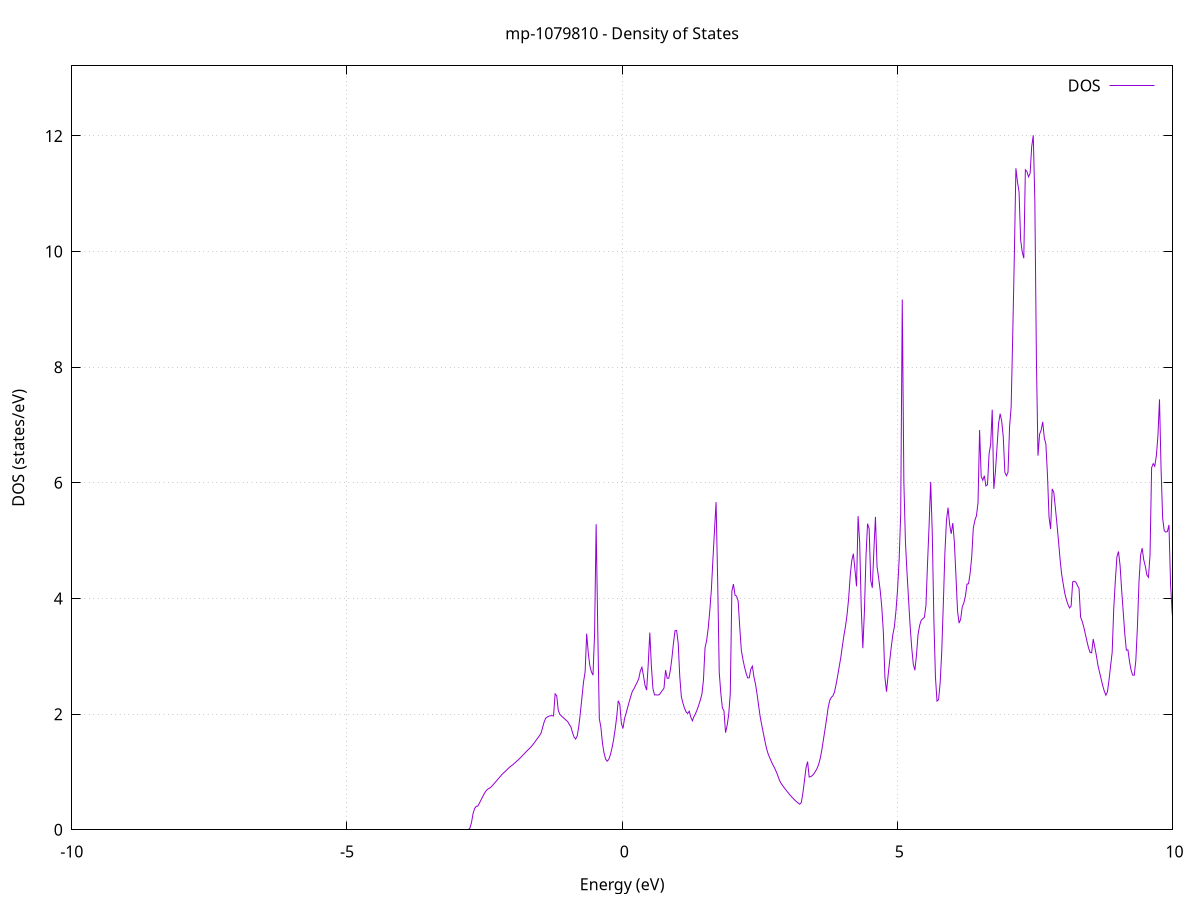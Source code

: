 set title 'mp-1079810 - Density of States'
set xlabel 'Energy (eV)'
set ylabel 'DOS (states/eV)'
set grid
set xrange [-10:10]
set yrange [0:13.212]
set xzeroaxis lt -1
set terminal png size 800,600
set output 'mp-1079810_dos_gnuplot.png'
plot '-' using 1:2 with lines title 'DOS'
-25.217300 0.000000
-25.188600 0.000000
-25.159900 0.000000
-25.131200 0.000000
-25.102600 0.000000
-25.073900 0.000000
-25.045200 0.000000
-25.016500 0.000000
-24.987900 0.000000
-24.959200 0.000000
-24.930500 0.000000
-24.901900 0.000000
-24.873200 0.000000
-24.844500 0.000000
-24.815800 0.000000
-24.787200 0.000000
-24.758500 0.000000
-24.729800 0.000000
-24.701100 0.000000
-24.672500 0.000000
-24.643800 0.000000
-24.615100 0.000000
-24.586400 0.000000
-24.557800 0.000000
-24.529100 0.000000
-24.500400 0.000000
-24.471800 0.000000
-24.443100 0.000000
-24.414400 0.000000
-24.385700 0.000000
-24.357100 0.000000
-24.328400 0.000000
-24.299700 0.000000
-24.271000 0.000000
-24.242400 0.000000
-24.213700 0.000000
-24.185000 0.000000
-24.156400 0.000000
-24.127700 0.000000
-24.099000 0.000000
-24.070300 0.000000
-24.041700 0.000000
-24.013000 0.000000
-23.984300 0.000000
-23.955600 0.000000
-23.927000 0.000000
-23.898300 0.000000
-23.869600 0.000000
-23.840900 0.000000
-23.812300 0.000000
-23.783600 0.000000
-23.754900 0.000000
-23.726300 0.000000
-23.697600 0.000000
-23.668900 0.000000
-23.640200 0.000000
-23.611600 0.000000
-23.582900 0.000000
-23.554200 0.000000
-23.525500 0.000000
-23.496900 0.000000
-23.468200 0.000000
-23.439500 0.000000
-23.410900 0.000000
-23.382200 0.000000
-23.353500 0.000000
-23.324800 0.000000
-23.296200 0.000000
-23.267500 0.000000
-23.238800 0.000000
-23.210100 0.000000
-23.181500 0.000000
-23.152800 0.000000
-23.124100 0.000000
-23.095400 0.000000
-23.066800 0.000000
-23.038100 0.000000
-23.009400 0.000000
-22.980800 0.000000
-22.952100 0.000000
-22.923400 0.000000
-22.894700 0.000000
-22.866100 0.000000
-22.837400 0.000000
-22.808700 0.000000
-22.780000 0.000000
-22.751400 0.000000
-22.722700 0.000000
-22.694000 0.000000
-22.665400 0.000000
-22.636700 0.000000
-22.608000 1003.639800
-22.579300 128.142500
-22.550700 96.345700
-22.522000 0.000000
-22.493300 0.000000
-22.464600 0.000000
-22.436000 0.000000
-22.407300 0.000000
-22.378600 0.000000
-22.350000 0.000000
-22.321300 0.000000
-22.292600 0.000000
-22.263900 0.000000
-22.235300 0.000000
-22.206600 0.000000
-22.177900 0.000000
-22.149200 0.000000
-22.120600 0.000000
-22.091900 0.000000
-22.063200 0.000000
-22.034500 0.000000
-22.005900 0.000000
-21.977200 0.000000
-21.948500 0.000000
-21.919900 0.000000
-21.891200 0.000000
-21.862500 0.000000
-21.833800 0.000000
-21.805200 0.000000
-21.776500 0.000000
-21.747800 0.000000
-21.719100 0.000000
-21.690500 0.000000
-21.661800 0.000000
-21.633100 0.000000
-21.604500 0.000000
-21.575800 0.000000
-21.547100 0.000000
-21.518400 0.000000
-21.489800 0.000000
-21.461100 0.000000
-21.432400 0.000000
-21.403700 0.000000
-21.375100 0.000000
-21.346400 0.000000
-21.317700 0.000000
-21.289000 0.000000
-21.260400 0.000000
-21.231700 0.000000
-21.203000 0.000000
-21.174400 0.000000
-21.145700 0.000000
-21.117000 0.000000
-21.088300 0.000000
-21.059700 0.000000
-21.031000 0.000000
-21.002300 0.000000
-20.973600 0.000000
-20.945000 0.000000
-20.916300 0.000000
-20.887600 0.000000
-20.859000 0.000000
-20.830300 0.000000
-20.801600 0.000000
-20.772900 0.000000
-20.744300 0.000000
-20.715600 0.000000
-20.686900 0.000000
-20.658200 0.000000
-20.629600 0.000000
-20.600900 0.000000
-20.572200 0.000000
-20.543600 0.000000
-20.514900 0.000000
-20.486200 0.000000
-20.457500 0.000000
-20.428900 0.000000
-20.400200 0.000000
-20.371500 0.000000
-20.342800 0.000000
-20.314200 0.000000
-20.285500 0.000000
-20.256800 0.000000
-20.228100 0.000000
-20.199500 0.000000
-20.170800 0.000000
-20.142100 0.000000
-20.113500 0.000000
-20.084800 0.000000
-20.056100 0.000000
-20.027400 0.000000
-19.998800 0.000000
-19.970100 0.000000
-19.941400 0.000000
-19.912700 0.000000
-19.884100 0.000000
-19.855400 0.000000
-19.826700 0.000000
-19.798100 0.000000
-19.769400 0.000000
-19.740700 0.000000
-19.712000 0.000000
-19.683400 0.000000
-19.654700 0.000000
-19.626000 0.000000
-19.597300 0.000000
-19.568700 0.000000
-19.540000 0.000000
-19.511300 0.000000
-19.482600 0.000000
-19.454000 0.000000
-19.425300 0.000000
-19.396600 0.000000
-19.368000 0.000000
-19.339300 0.000000
-19.310600 0.000000
-19.281900 0.000000
-19.253300 0.000000
-19.224600 0.000000
-19.195900 0.000000
-19.167200 0.000000
-19.138600 0.000000
-19.109900 0.000000
-19.081200 0.000000
-19.052600 0.000000
-19.023900 0.000000
-18.995200 0.000000
-18.966500 0.000000
-18.937900 0.000000
-18.909200 0.000000
-18.880500 0.000000
-18.851800 0.000000
-18.823200 0.000000
-18.794500 0.000000
-18.765800 0.000000
-18.737100 0.000000
-18.708500 0.000000
-18.679800 0.000000
-18.651100 0.000000
-18.622500 0.000000
-18.593800 0.000000
-18.565100 0.000000
-18.536400 0.000000
-18.507800 0.000000
-18.479100 0.000000
-18.450400 0.000000
-18.421700 0.000000
-18.393100 0.000000
-18.364400 0.000000
-18.335700 0.000000
-18.307100 0.000000
-18.278400 0.000000
-18.249700 0.000000
-18.221000 0.000000
-18.192400 0.000000
-18.163700 0.000000
-18.135000 0.000000
-18.106300 0.000000
-18.077700 0.000000
-18.049000 0.000000
-18.020300 0.000000
-17.991700 0.000000
-17.963000 0.000000
-17.934300 0.000000
-17.905600 0.000000
-17.877000 0.000000
-17.848300 0.000000
-17.819600 0.000000
-17.790900 0.000000
-17.762300 0.000000
-17.733600 0.000000
-17.704900 0.000000
-17.676200 0.000000
-17.647600 0.000000
-17.618900 0.000000
-17.590200 0.000000
-17.561600 0.000000
-17.532900 0.000000
-17.504200 0.000000
-17.475500 0.000000
-17.446900 0.000000
-17.418200 0.000000
-17.389500 0.000000
-17.360800 0.000000
-17.332200 0.000000
-17.303500 0.000000
-17.274800 0.000000
-17.246200 0.000000
-17.217500 0.000000
-17.188800 0.000000
-17.160100 0.000000
-17.131500 0.000000
-17.102800 0.000000
-17.074100 0.000000
-17.045400 0.000000
-17.016800 0.000000
-16.988100 0.000000
-16.959400 0.000000
-16.930700 0.000000
-16.902100 0.000000
-16.873400 0.000000
-16.844700 0.000000
-16.816100 0.000000
-16.787400 0.000000
-16.758700 0.000000
-16.730000 0.000000
-16.701400 0.000000
-16.672700 0.000000
-16.644000 0.000000
-16.615300 0.000000
-16.586700 0.000000
-16.558000 0.000000
-16.529300 0.000000
-16.500700 0.000000
-16.472000 0.000000
-16.443300 0.000000
-16.414600 0.000000
-16.386000 0.000000
-16.357300 0.000000
-16.328600 0.000000
-16.299900 0.000000
-16.271300 0.000000
-16.242600 0.000000
-16.213900 0.000000
-16.185200 0.000000
-16.156600 0.000000
-16.127900 0.000000
-16.099200 0.000000
-16.070600 0.000000
-16.041900 0.000000
-16.013200 0.000000
-15.984500 0.000000
-15.955900 0.000000
-15.927200 0.000000
-15.898500 0.000000
-15.869800 0.000000
-15.841200 0.000000
-15.812500 0.000000
-15.783800 0.000000
-15.755200 0.000000
-15.726500 0.000000
-15.697800 0.000000
-15.669100 0.000000
-15.640500 0.000000
-15.611800 0.000000
-15.583100 0.000000
-15.554400 0.000000
-15.525800 0.000000
-15.497100 0.000000
-15.468400 0.000000
-15.439800 0.000000
-15.411100 0.000000
-15.382400 0.000000
-15.353700 0.000000
-15.325100 0.000000
-15.296400 0.000000
-15.267700 0.000000
-15.239000 0.000000
-15.210400 0.000000
-15.181700 0.000000
-15.153000 0.000000
-15.124300 0.000000
-15.095700 0.000000
-15.067000 0.000000
-15.038300 0.000000
-15.009700 0.000000
-14.981000 0.000000
-14.952300 0.000000
-14.923600 0.000000
-14.895000 0.000000
-14.866300 0.000000
-14.837600 0.000000
-14.808900 0.000000
-14.780300 0.000000
-14.751600 0.000000
-14.722900 0.000000
-14.694300 0.000000
-14.665600 0.000000
-14.636900 0.000000
-14.608200 0.000000
-14.579600 0.000000
-14.550900 0.000000
-14.522200 0.000000
-14.493500 0.000000
-14.464900 0.000000
-14.436200 0.000000
-14.407500 0.000000
-14.378800 0.000000
-14.350200 0.000000
-14.321500 0.000000
-14.292800 0.000000
-14.264200 0.000000
-14.235500 0.000000
-14.206800 0.000000
-14.178100 0.000000
-14.149500 0.000000
-14.120800 0.000000
-14.092100 0.000000
-14.063400 0.000000
-14.034800 0.000000
-14.006100 0.000000
-13.977400 0.000000
-13.948800 0.000000
-13.920100 0.000000
-13.891400 0.000000
-13.862700 0.000000
-13.834100 0.000000
-13.805400 0.000000
-13.776700 0.000000
-13.748000 0.000000
-13.719400 0.000000
-13.690700 0.000000
-13.662000 0.000000
-13.633300 0.000000
-13.604700 0.000000
-13.576000 0.000000
-13.547300 0.000000
-13.518700 0.000000
-13.490000 0.000000
-13.461300 0.000000
-13.432600 0.000000
-13.404000 0.000000
-13.375300 0.000000
-13.346600 0.000000
-13.317900 0.000000
-13.289300 0.000000
-13.260600 0.000000
-13.231900 0.000000
-13.203300 0.000000
-13.174600 0.000000
-13.145900 0.000000
-13.117200 4.585800
-13.088600 45.864100
-13.059900 51.561600
-13.031200 159.942700
-13.002500 103.561300
-12.973900 124.915800
-12.945200 208.614500
-12.916500 126.597400
-12.887900 55.341200
-12.859200 198.409100
-12.830500 71.406600
-12.801800 412.986800
-12.773200 118.673300
-12.744500 86.997400
-12.715800 0.000000
-12.687100 0.000000
-12.658500 0.000000
-12.629800 0.000000
-12.601100 0.000000
-12.572400 0.000000
-12.543800 0.000000
-12.515100 0.000000
-12.486400 0.000000
-12.457800 0.000000
-12.429100 0.000000
-12.400400 0.000000
-12.371700 0.000000
-12.343100 0.000000
-12.314400 0.000000
-12.285700 0.000000
-12.257000 0.000000
-12.228400 0.000000
-12.199700 0.000000
-12.171000 0.000000
-12.142400 0.000000
-12.113700 0.000000
-12.085000 0.000000
-12.056300 0.000000
-12.027700 0.000000
-11.999000 0.000000
-11.970300 0.000000
-11.941600 0.000000
-11.913000 0.000000
-11.884300 0.000000
-11.855600 0.000000
-11.826900 0.000000
-11.798300 0.000000
-11.769600 0.000000
-11.740900 0.000000
-11.712300 0.000000
-11.683600 0.000000
-11.654900 0.000000
-11.626200 0.000000
-11.597600 0.000000
-11.568900 0.000000
-11.540200 0.000000
-11.511500 0.000000
-11.482900 0.000000
-11.454200 0.000000
-11.425500 0.000000
-11.396900 0.000000
-11.368200 0.000000
-11.339500 0.000000
-11.310800 0.000000
-11.282200 0.000000
-11.253500 0.000000
-11.224800 0.000000
-11.196100 0.000000
-11.167500 0.000000
-11.138800 0.000000
-11.110100 0.000000
-11.081400 0.000000
-11.052800 0.000000
-11.024100 0.000000
-10.995400 0.000000
-10.966800 0.000000
-10.938100 0.000000
-10.909400 0.000000
-10.880700 0.000000
-10.852100 0.000000
-10.823400 0.000000
-10.794700 0.000000
-10.766000 0.000000
-10.737400 0.000000
-10.708700 0.000000
-10.680000 0.000000
-10.651400 0.000000
-10.622700 0.000000
-10.594000 0.000000
-10.565300 0.000000
-10.536700 0.000000
-10.508000 0.000000
-10.479300 0.000000
-10.450600 0.000000
-10.422000 0.000000
-10.393300 0.000000
-10.364600 0.000000
-10.336000 0.000000
-10.307300 0.000000
-10.278600 0.000000
-10.249900 0.000000
-10.221300 0.000000
-10.192600 0.000000
-10.163900 0.000000
-10.135200 0.000000
-10.106600 0.000000
-10.077900 0.000000
-10.049200 0.000000
-10.020500 0.000000
-9.991900 0.000000
-9.963200 0.000000
-9.934500 0.000000
-9.905900 0.000000
-9.877200 0.000000
-9.848500 0.000000
-9.819800 0.000000
-9.791200 0.000000
-9.762500 0.000000
-9.733800 0.000000
-9.705100 0.000000
-9.676500 0.000000
-9.647800 0.000000
-9.619100 0.000000
-9.590500 0.000000
-9.561800 0.000000
-9.533100 0.000000
-9.504400 0.000000
-9.475800 0.000000
-9.447100 0.000000
-9.418400 0.000000
-9.389700 0.000000
-9.361100 0.000000
-9.332400 0.000000
-9.303700 0.000000
-9.275000 0.000000
-9.246400 0.000000
-9.217700 0.000000
-9.189000 0.000000
-9.160400 0.000000
-9.131700 0.000000
-9.103000 0.000000
-9.074300 0.000000
-9.045700 0.000000
-9.017000 0.000000
-8.988300 0.000000
-8.959600 0.000000
-8.931000 0.000000
-8.902300 0.000000
-8.873600 0.000000
-8.845000 0.000000
-8.816300 0.000000
-8.787600 0.000000
-8.758900 0.000000
-8.730300 0.000000
-8.701600 0.000000
-8.672900 0.000000
-8.644200 0.000000
-8.615600 0.000000
-8.586900 0.000000
-8.558200 0.000000
-8.529500 0.000000
-8.500900 0.000000
-8.472200 0.000000
-8.443500 0.000000
-8.414900 0.000000
-8.386200 0.000000
-8.357500 0.000000
-8.328800 0.000000
-8.300200 0.000000
-8.271500 0.000000
-8.242800 0.000000
-8.214100 0.000000
-8.185500 0.000000
-8.156800 0.000000
-8.128100 0.000000
-8.099500 0.000000
-8.070800 0.000000
-8.042100 0.000000
-8.013400 0.000000
-7.984800 0.000000
-7.956100 0.000000
-7.927400 0.000000
-7.898700 0.000000
-7.870100 0.000000
-7.841400 0.000000
-7.812700 0.000000
-7.784100 0.000000
-7.755400 0.000000
-7.726700 0.000000
-7.698000 0.000000
-7.669400 0.000000
-7.640700 0.000000
-7.612000 0.000000
-7.583300 0.000000
-7.554700 0.000000
-7.526000 0.000000
-7.497300 0.000000
-7.468600 0.000000
-7.440000 0.000000
-7.411300 0.000000
-7.382600 0.000000
-7.354000 0.000000
-7.325300 0.000000
-7.296600 0.000000
-7.267900 0.000000
-7.239300 0.000000
-7.210600 0.000000
-7.181900 0.000000
-7.153200 0.000000
-7.124600 0.000000
-7.095900 0.000000
-7.067200 0.000000
-7.038600 0.000000
-7.009900 0.000000
-6.981200 0.000000
-6.952500 0.000000
-6.923900 0.000000
-6.895200 0.000000
-6.866500 0.000000
-6.837800 0.000000
-6.809200 0.000000
-6.780500 0.000000
-6.751800 0.000000
-6.723100 0.000000
-6.694500 0.000000
-6.665800 0.000000
-6.637100 0.000000
-6.608500 0.000000
-6.579800 0.000000
-6.551100 0.000000
-6.522400 0.000000
-6.493800 0.000000
-6.465100 0.000000
-6.436400 0.000000
-6.407700 0.000000
-6.379100 0.000000
-6.350400 0.000000
-6.321700 0.000000
-6.293100 0.000000
-6.264400 0.000000
-6.235700 0.000000
-6.207000 0.000000
-6.178400 0.000000
-6.149700 0.000000
-6.121000 0.000000
-6.092300 0.000000
-6.063700 0.000000
-6.035000 0.000000
-6.006300 0.000000
-5.977700 0.000000
-5.949000 0.000000
-5.920300 0.000000
-5.891600 0.000000
-5.863000 0.000000
-5.834300 0.000000
-5.805600 0.000000
-5.776900 0.000000
-5.748300 0.000000
-5.719600 0.000000
-5.690900 0.000000
-5.662200 0.000000
-5.633600 0.000000
-5.604900 0.000000
-5.576200 0.000000
-5.547600 0.000000
-5.518900 0.000000
-5.490200 0.000000
-5.461500 0.000000
-5.432900 0.000000
-5.404200 0.000000
-5.375500 0.000000
-5.346800 0.000000
-5.318200 0.000000
-5.289500 0.000000
-5.260800 0.000000
-5.232200 0.000000
-5.203500 0.000000
-5.174800 0.000000
-5.146100 0.000000
-5.117500 0.000000
-5.088800 0.000000
-5.060100 0.000000
-5.031400 0.000000
-5.002800 0.000000
-4.974100 0.000000
-4.945400 0.000000
-4.916700 0.000000
-4.888100 0.000000
-4.859400 0.000000
-4.830700 0.000000
-4.802100 0.000000
-4.773400 0.000000
-4.744700 0.000000
-4.716000 0.000000
-4.687400 0.000000
-4.658700 0.000000
-4.630000 0.000000
-4.601300 0.000000
-4.572700 0.000000
-4.544000 0.000000
-4.515300 0.000000
-4.486700 0.000000
-4.458000 0.000000
-4.429300 0.000000
-4.400600 0.000000
-4.372000 0.000000
-4.343300 0.000000
-4.314600 0.000000
-4.285900 0.000000
-4.257300 0.000000
-4.228600 0.000000
-4.199900 0.000000
-4.171200 0.000000
-4.142600 0.000000
-4.113900 0.000000
-4.085200 0.000000
-4.056600 0.000000
-4.027900 0.000000
-3.999200 0.000000
-3.970500 0.000000
-3.941900 0.000000
-3.913200 0.000000
-3.884500 0.000000
-3.855800 0.000000
-3.827200 0.000000
-3.798500 0.000000
-3.769800 0.000000
-3.741200 0.000000
-3.712500 0.000000
-3.683800 0.000000
-3.655100 0.000000
-3.626500 0.000000
-3.597800 0.000000
-3.569100 0.000000
-3.540400 0.000000
-3.511800 0.000000
-3.483100 0.000000
-3.454400 0.000000
-3.425800 0.000000
-3.397100 0.000000
-3.368400 0.000000
-3.339700 0.000000
-3.311100 0.000000
-3.282400 0.000000
-3.253700 0.000000
-3.225000 0.000000
-3.196400 0.000000
-3.167700 0.000000
-3.139000 0.000000
-3.110300 0.000000
-3.081700 0.000000
-3.053000 0.000000
-3.024300 0.000000
-2.995700 0.000000
-2.967000 0.000000
-2.938300 0.000000
-2.909600 0.000000
-2.881000 0.000000
-2.852300 0.000000
-2.823600 0.000000
-2.794900 0.000000
-2.766300 0.029600
-2.737600 0.123000
-2.708900 0.279900
-2.680300 0.368100
-2.651600 0.404900
-2.622900 0.409400
-2.594200 0.460100
-2.565600 0.512700
-2.536900 0.567200
-2.508200 0.620800
-2.479500 0.665000
-2.450900 0.695900
-2.422200 0.713800
-2.393500 0.729400
-2.364800 0.755900
-2.336200 0.787700
-2.307500 0.819500
-2.278800 0.851300
-2.250200 0.883100
-2.221500 0.914900
-2.192800 0.947200
-2.164100 0.975300
-2.135500 1.000300
-2.106800 1.024800
-2.078100 1.053300
-2.049400 1.078900
-2.020800 1.100400
-1.992100 1.120900
-1.963400 1.144700
-1.934800 1.169200
-1.906100 1.194000
-1.877400 1.218600
-1.848700 1.245900
-1.820100 1.273400
-1.791400 1.301800
-1.762700 1.331100
-1.734000 1.359800
-1.705400 1.386800
-1.676700 1.413000
-1.648000 1.442600
-1.619300 1.476100
-1.590700 1.512400
-1.562000 1.550000
-1.533300 1.587500
-1.504700 1.625100
-1.476000 1.665200
-1.447300 1.759400
-1.418600 1.859700
-1.390000 1.929700
-1.361300 1.950000
-1.332600 1.964000
-1.303900 1.971800
-1.275300 1.973400
-1.246600 1.969000
-1.217900 2.350600
-1.189300 2.318400
-1.160600 2.064500
-1.131900 1.996500
-1.103200 1.969400
-1.074600 1.943800
-1.045900 1.919100
-1.017200 1.894500
-0.988500 1.870000
-0.959900 1.820300
-0.931200 1.780500
-0.902500 1.682800
-0.873900 1.603400
-0.845200 1.569600
-0.816500 1.623900
-0.787800 1.787600
-0.759200 2.022200
-0.730500 2.286900
-0.701800 2.557200
-0.673100 2.728700
-0.644500 3.390900
-0.615800 3.062100
-0.587100 2.837700
-0.558400 2.730800
-0.529800 2.674300
-0.501100 3.385400
-0.472400 5.285400
-0.443800 3.499600
-0.415100 1.923200
-0.386400 1.775500
-0.357700 1.497300
-0.329100 1.326600
-0.300400 1.223000
-0.271700 1.186300
-0.243000 1.216400
-0.214400 1.296800
-0.185700 1.407000
-0.157000 1.549400
-0.128400 1.728700
-0.099700 1.946000
-0.071000 2.232100
-0.042300 2.172500
-0.013700 1.835300
0.015000 1.752400
0.043700 1.924700
0.072400 2.018700
0.101000 2.119500
0.129700 2.218300
0.158400 2.314300
0.187100 2.399700
0.215700 2.440100
0.244400 2.498400
0.273100 2.551000
0.301700 2.613600
0.330400 2.745600
0.359100 2.811200
0.387800 2.662800
0.416400 2.493600
0.445100 2.415600
0.473800 2.862900
0.502500 3.409700
0.531100 2.834600
0.559800 2.439000
0.588500 2.332200
0.617100 2.334300
0.645800 2.329700
0.674500 2.336600
0.703200 2.373500
0.731800 2.411500
0.760500 2.449600
0.789200 2.760700
0.817900 2.620200
0.846500 2.620600
0.875200 2.754500
0.903900 2.968400
0.932600 3.230100
0.961200 3.443500
0.989900 3.447400
1.018600 3.226700
1.047200 2.648100
1.075900 2.300100
1.104600 2.190000
1.133300 2.101900
1.161900 2.038700
1.190600 2.011900
1.219300 2.050900
1.248000 1.947000
1.276600 1.883800
1.305300 1.958000
1.334000 2.011700
1.362600 2.077400
1.391300 2.154700
1.420000 2.242900
1.448700 2.342800
1.477300 2.588900
1.506000 3.145500
1.534700 3.270500
1.563400 3.479400
1.592000 3.784200
1.620700 4.146200
1.649400 4.676200
1.678000 5.176800
1.706700 5.667900
1.735400 4.320300
1.764100 2.723300
1.792700 2.365800
1.821400 2.106700
1.850100 2.058000
1.878800 1.679000
1.907400 1.802600
1.936100 1.992200
1.964800 2.354800
1.993500 4.123400
2.022100 4.250100
2.050800 4.058200
2.079500 4.039700
2.108100 3.953900
2.136800 3.504400
2.165500 3.106800
2.194200 2.949000
2.222800 2.817400
2.251500 2.711500
2.280200 2.627400
2.308900 2.627900
2.337500 2.777100
2.366200 2.830000
2.394900 2.642500
2.423500 2.518400
2.452200 2.342800
2.480900 2.136700
2.509600 1.945800
2.538200 1.802000
2.566900 1.665900
2.595600 1.528100
2.624300 1.404900
2.652900 1.311800
2.681600 1.244000
2.710300 1.182000
2.739000 1.124600
2.767600 1.072400
2.796300 1.012100
2.825000 0.945500
2.853600 0.868200
2.882300 0.811200
2.911000 0.771200
2.939700 0.733900
2.968300 0.697900
2.997000 0.663100
3.025700 0.629500
3.054400 0.597100
3.083000 0.566200
3.111700 0.537100
3.140400 0.510200
3.169000 0.485500
3.197700 0.463000
3.226400 0.442700
3.255100 0.468900
3.283700 0.632600
3.312400 0.848200
3.341100 1.073600
3.369800 1.179000
3.398400 0.912100
3.427100 0.919300
3.455800 0.938400
3.484500 0.969400
3.513100 1.011900
3.541800 1.061100
3.570500 1.131100
3.599100 1.234000
3.627800 1.377200
3.656500 1.554800
3.685200 1.730300
3.713800 1.913300
3.742500 2.111200
3.771200 2.234800
3.799900 2.289900
3.828500 2.314900
3.857200 2.379500
3.885900 2.505900
3.914500 2.655500
3.943200 2.817000
3.971900 2.972900
4.000600 3.169700
4.029200 3.358000
4.057900 3.516900
4.086600 3.718900
4.115300 3.997700
4.143900 4.390800
4.172600 4.658500
4.201300 4.774600
4.229900 4.500200
4.258600 4.210600
4.287300 5.424000
4.316000 4.968000
4.344600 3.836600
4.373300 3.141000
4.402000 3.772400
4.430700 4.729200
4.459300 5.294900
4.488000 5.205500
4.516700 4.311800
4.545400 4.185100
4.574000 4.840400
4.602700 5.411200
4.631400 4.554700
4.660000 4.357200
4.688700 4.142100
4.717400 3.853200
4.746100 3.424100
4.774700 2.635500
4.803400 2.387400
4.832100 2.667300
4.860800 2.916800
4.889400 3.155900
4.918100 3.370400
4.946800 3.515800
4.975400 3.785000
5.004100 4.151700
5.032800 4.665200
5.061500 5.461800
5.090100 9.171000
5.118800 6.019800
5.147500 4.980200
5.176200 4.441900
5.204800 3.973800
5.233500 3.513500
5.262200 3.141100
5.290900 2.858500
5.319500 2.760000
5.348200 3.024400
5.376900 3.378600
5.405500 3.534600
5.434200 3.623900
5.462900 3.649500
5.491600 3.675800
5.520200 3.878100
5.548900 4.606800
5.577600 5.272700
5.606300 6.017400
5.634900 5.134100
5.663600 3.651200
5.692300 2.649000
5.720900 2.226000
5.749600 2.249800
5.778300 2.541300
5.807000 3.078500
5.835600 3.896900
5.864300 4.781700
5.893000 5.355400
5.921700 5.571800
5.950300 5.279100
5.979000 5.118800
6.007700 5.304200
6.036400 4.976600
6.065000 4.397800
6.093700 3.788700
6.122400 3.574000
6.151000 3.642800
6.179700 3.855400
6.208400 3.922500
6.237100 4.041300
6.265700 4.248300
6.294400 4.255600
6.323100 4.437200
6.351800 4.719800
6.380400 5.213900
6.409100 5.352400
6.437800 5.430500
6.466400 5.659700
6.495100 6.914100
6.523800 6.110000
6.552500 6.045100
6.581100 6.122600
6.609800 5.947400
6.638500 5.968400
6.667200 6.500100
6.695800 6.667700
6.724500 7.265300
6.753200 5.896800
6.781800 6.185000
6.810500 6.602500
6.839200 7.024100
6.867900 7.196200
6.896500 7.069700
6.925200 6.790800
6.953900 6.182300
6.982600 6.123200
7.011200 6.183200
7.039900 6.971100
7.068600 7.319900
7.097300 8.575700
7.125900 9.914100
7.154600 11.440700
7.183300 11.204300
7.211900 11.032100
7.240600 10.202300
7.269300 9.996300
7.298000 9.884700
7.326600 11.415300
7.355300 11.384300
7.384000 11.292300
7.412700 11.354300
7.441300 11.811600
7.470000 12.011000
7.498700 10.890100
7.527300 8.126100
7.556000 6.470800
7.584700 6.839600
7.613400 6.913500
7.642000 7.054500
7.670700 6.779800
7.699400 6.668600
7.728100 6.139900
7.756700 5.405300
7.785400 5.202000
7.814100 5.894900
7.842800 5.836700
7.871400 5.573200
7.900100 5.291200
7.928800 4.991000
7.957400 4.679400
7.986100 4.416600
8.014800 4.248000
8.043500 4.086600
8.072100 3.979300
8.100800 3.895200
8.129500 3.836600
8.158200 3.870400
8.186800 4.288300
8.215500 4.297400
8.244200 4.282400
8.272800 4.225000
8.301500 4.174100
8.330200 3.677800
8.358900 3.605400
8.387500 3.508100
8.416200 3.386700
8.444900 3.264400
8.473600 3.147400
8.502200 3.067500
8.530900 3.060500
8.559600 3.299800
8.588200 3.156600
8.616900 3.012300
8.645600 2.844100
8.674300 2.723100
8.702900 2.609200
8.731600 2.495300
8.760300 2.398600
8.789000 2.327300
8.817600 2.383500
8.846300 2.587600
8.875000 2.834000
8.903700 3.064300
8.932300 3.824000
8.961000 4.305900
8.989700 4.718600
9.018300 4.813300
9.047000 4.577400
9.075700 4.147500
9.104400 3.772300
9.133000 3.391600
9.161700 3.105500
9.190400 3.111500
9.219100 2.908000
9.247700 2.761500
9.276400 2.674800
9.305100 2.673900
9.333700 2.927100
9.362400 3.505300
9.391100 4.286700
9.419800 4.744300
9.448400 4.870600
9.477100 4.670300
9.505800 4.558900
9.534500 4.406500
9.563100 4.366600
9.591800 4.753600
9.620500 6.262000
9.649200 6.332200
9.677800 6.286600
9.706500 6.467400
9.735200 6.811700
9.763800 7.444800
9.792500 6.234800
9.821200 5.385000
9.849900 5.171900
9.878500 5.149100
9.907200 5.158300
9.935900 5.272500
9.964600 4.252200
9.993200 3.759400
10.021900 3.528500
10.050600 3.318200
10.079200 3.867800
10.107900 4.641700
10.136600 5.062600
10.165300 5.362100
10.193900 5.668200
10.222600 5.587300
10.251300 5.397200
10.280000 5.465600
10.308600 5.091300
10.337300 4.964300
10.366000 4.799700
10.394700 4.687400
10.423300 6.903500
10.452000 6.550900
10.480700 5.053900
10.509300 5.576400
10.538000 9.797500
10.566700 9.414200
10.595400 10.450100
10.624000 14.148200
10.652700 10.042700
10.681400 8.884500
10.710100 9.234400
10.738700 9.795500
10.767400 9.105400
10.796100 7.435200
10.824700 6.218500
10.853400 6.356600
10.882100 7.598300
10.910800 8.170900
10.939400 7.287600
10.968100 7.673800
10.996800 9.934400
11.025500 10.836600
11.054100 9.618700
11.082800 8.717600
11.111500 8.432400
11.140100 7.114100
11.168800 5.732600
11.197500 5.077600
11.226200 5.530900
11.254800 6.944200
11.283500 8.361900
11.312200 8.883700
11.340900 7.272400
11.369500 6.873300
11.398200 9.855300
11.426900 12.013900
11.455600 13.611300
11.484200 11.040800
11.512900 8.959200
11.541600 8.630900
11.570200 9.506000
11.598900 11.480400
11.627600 11.795400
11.656300 10.388300
11.684900 9.751100
11.713600 9.460900
11.742300 13.161600
11.771000 14.530100
11.799600 14.801900
11.828300 12.617700
11.857000 10.753500
11.885600 10.875700
11.914300 12.179200
11.943000 18.700500
11.971700 11.940400
12.000300 7.023800
12.029000 4.940000
12.057700 4.941200
12.086400 5.077200
12.115000 5.405500
12.143700 5.170100
12.172400 5.445600
12.201100 5.546600
12.229700 5.888200
12.258400 6.612600
12.287100 7.201200
12.315700 9.388600
12.344400 8.881300
12.373100 7.678800
12.401800 6.800500
12.430400 6.389100
12.459100 6.175400
12.487800 6.355900
12.516500 7.428200
12.545100 7.140800
12.573800 7.126000
12.602500 7.389400
12.631100 6.483300
12.659800 5.922200
12.688500 6.002100
12.717200 5.840300
12.745800 5.445600
12.774500 5.572200
12.803200 5.699700
12.831900 6.235300
12.860500 6.512800
12.889200 6.699000
12.917900 6.571100
12.946600 7.020300
12.975200 7.728300
13.003900 8.719800
13.032600 6.715400
13.061200 6.382700
13.089900 6.768100
13.118600 6.744100
13.147300 6.770400
13.175900 7.024900
13.204600 10.141900
13.233300 5.417300
13.262000 4.459700
13.290600 4.289000
13.319300 4.592900
13.348000 4.593700
13.376600 4.726700
13.405300 4.977000
13.434000 5.227200
13.462700 5.530600
13.491300 5.930400
13.520000 6.280500
13.548700 6.234300
13.577400 6.464200
13.606000 6.962800
13.634700 7.577600
13.663400 7.946800
13.692000 6.775200
13.720700 6.104900
13.749400 5.845800
13.778100 6.423400
13.806700 7.116100
13.835400 7.181800
13.864100 6.747900
13.892800 7.003200
13.921400 7.414400
13.950100 6.848800
13.978800 6.654200
14.007500 6.216100
14.036100 5.458700
14.064800 5.231000
14.093500 5.808000
14.122100 8.291300
14.150800 8.900300
14.179500 8.738000
14.208200 7.502700
14.236800 7.496500
14.265500 6.708800
14.294200 5.693000
14.322900 5.202100
14.351500 9.380800
14.380200 8.235000
14.408900 7.721300
14.437500 7.322900
14.466200 6.798300
14.494900 6.239400
14.523600 5.918400
14.552200 5.625500
14.580900 5.858700
14.609600 5.829700
14.638300 6.406500
14.666900 6.782400
14.695600 6.817800
14.724300 6.569300
14.753000 6.782700
14.781600 6.673200
14.810300 8.748700
14.839000 9.291100
14.867600 7.918800
14.896300 6.785600
14.925000 6.601000
14.953700 5.974300
14.982300 6.146600
15.011000 6.346000
15.039700 8.379100
15.068400 7.844800
15.097000 6.388000
15.125700 5.511600
15.154400 5.349600
15.183000 5.314300
15.211700 5.098400
15.240400 5.117600
15.269100 5.203500
15.297700 5.006800
15.326400 5.013900
15.355100 4.529300
15.383800 4.021900
15.412400 4.271900
15.441100 4.646500
15.469800 6.617300
15.498500 8.840600
15.527100 8.064700
15.555800 6.923300
15.584500 6.458100
15.613100 5.823900
15.641800 5.469900
15.670500 4.877600
15.699200 4.483700
15.727800 4.621000
15.756500 4.839100
15.785200 4.589300
15.813900 4.365800
15.842500 4.227700
15.871200 3.586500
15.899900 3.145700
15.928500 3.239300
15.957200 3.392200
15.985900 3.391400
16.014600 3.383000
16.043200 3.818100
16.071900 3.806100
16.100600 3.596100
16.129300 3.778800
16.157900 4.145600
16.186600 4.226900
16.215300 3.975600
16.243900 4.407700
16.272600 5.544600
16.301300 6.723400
16.330000 7.339600
16.358600 6.884700
16.387300 6.187200
16.416000 5.205900
16.444700 4.730800
16.473300 4.273400
16.502000 3.973900
16.530700 3.808600
16.559400 3.846100
16.588000 4.109100
16.616700 4.481200
16.645400 5.474800
16.674000 6.110800
16.702700 7.699600
16.731400 6.951800
16.760100 6.129200
16.788700 5.433900
16.817400 5.052600
16.846100 4.791200
16.874800 4.527000
16.903400 4.374700
16.932100 4.246300
16.960800 4.209600
16.989400 4.616100
17.018100 6.800100
17.046800 5.657300
17.075500 5.062200
17.104100 4.731800
17.132800 4.462200
17.161500 4.104300
17.190200 3.912200
17.218800 3.850000
17.247500 3.811400
17.276200 3.786500
17.304900 3.791600
17.333500 3.838100
17.362200 4.006200
17.390900 4.258200
17.419500 4.513600
17.448200 5.096100
17.476900 5.286400
17.505600 5.313800
17.534200 5.562800
17.562900 5.693100
17.591600 5.794700
17.620300 5.837600
17.648900 5.773800
17.677600 5.513800
17.706300 5.323800
17.734900 5.190200
17.763600 5.204600
17.792300 5.331900
17.821000 5.244300
17.849600 4.926400
17.878300 4.485300
17.907000 4.099600
17.935700 4.032900
17.964300 4.297300
17.993000 4.408000
18.021700 4.268000
18.050400 4.121800
18.079000 4.076700
18.107700 4.782300
18.136400 4.449600
18.165000 4.598600
18.193700 4.649100
18.222400 5.089400
18.251100 5.394600
18.279700 5.497800
18.308400 5.292700
18.337100 5.036400
18.365800 4.810900
18.394400 4.612000
18.423100 4.585800
18.451800 4.412400
18.480400 4.313200
18.509100 4.298400
18.537800 3.942300
18.566500 3.166000
18.595100 3.038500
18.623800 3.229600
18.652500 3.826800
18.681200 4.685000
18.709800 5.350400
18.738500 5.855800
18.767200 6.264800
18.795800 6.441100
18.824500 6.474300
18.853200 6.402600
18.881900 6.379200
18.910500 6.057200
18.939200 6.248100
18.967900 5.761400
18.996600 5.526100
19.025200 5.298800
19.053900 5.097400
19.082600 4.917600
19.111300 4.824000
19.139900 4.788700
19.168600 4.861700
19.197300 4.691400
19.225900 4.575400
19.254600 4.579800
19.283300 4.943600
19.312000 5.468300
19.340600 6.038900
19.369300 6.914600
19.398000 7.463700
19.426700 8.821100
19.455300 11.372200
19.484000 16.274700
19.512700 54.815900
19.541300 29.005300
19.570000 14.068000
19.598700 10.508400
19.627400 8.923200
19.656000 8.662800
19.684700 8.037700
19.713400 7.367600
19.742100 6.940000
19.770700 6.035900
19.799400 6.028500
19.828100 6.615500
19.856800 6.123900
19.885400 5.902400
19.914100 5.678900
19.942800 5.741500
19.971400 5.478500
20.000100 5.784400
20.028800 5.874500
20.057500 5.850900
20.086100 5.664400
20.114800 5.444800
20.143500 5.401300
20.172200 5.384400
20.200800 5.306000
20.229500 6.941100
20.258200 5.204200
20.286800 5.083500
20.315500 4.816400
20.344200 4.576200
20.372900 4.559700
20.401500 4.634400
20.430200 6.876700
20.458900 6.223600
20.487600 7.012300
20.516200 9.205800
20.544900 7.494900
20.573600 5.600300
20.602300 5.370200
20.630900 5.455000
20.659600 5.721200
20.688300 6.233100
20.716900 6.204300
20.745600 6.759700
20.774300 6.731100
20.803000 6.803500
20.831600 5.939400
20.860300 5.877500
20.889000 5.982800
20.917700 6.196400
20.946300 6.372200
20.975000 6.731400
21.003700 7.255900
21.032300 8.101300
21.061000 7.216100
21.089700 6.156100
21.118400 6.125300
21.147000 6.099000
21.175700 5.971100
21.204400 5.885900
21.233100 5.925200
21.261700 7.149700
21.290400 7.233600
21.319100 8.431400
21.347700 9.434800
21.376400 10.228000
21.405100 9.922800
21.433800 8.070100
21.462400 7.376300
21.491100 8.196100
21.519800 7.587600
21.548500 7.992300
21.577100 9.238000
21.605800 9.718300
21.634500 9.508100
21.663200 7.486600
21.691800 6.829700
21.720500 8.057700
21.749200 9.090500
21.777800 10.771500
21.806500 10.041700
21.835200 9.106300
21.863900 7.993700
21.892500 6.874800
21.921200 6.237200
21.949900 7.105600
21.978600 8.447300
22.007200 9.502200
22.035900 8.107700
22.064600 8.228100
22.093200 8.243000
22.121900 7.856300
22.150600 7.923900
22.179300 7.872900
22.207900 7.556100
22.236600 7.990100
22.265300 8.081300
22.294000 8.106300
22.322600 8.020200
22.351300 8.411200
22.380000 8.629200
22.408700 8.620400
22.437300 8.438000
22.466000 7.597200
22.494700 6.061900
22.523300 5.433200
22.552000 5.122300
22.580700 4.989800
22.609400 5.155100
22.638000 6.205200
22.666700 8.354000
22.695400 7.796400
22.724100 7.695900
22.752700 8.502000
22.781400 7.852500
22.810100 7.712100
22.838700 7.775600
22.867400 7.351000
22.896100 8.098500
22.924800 7.743500
22.953400 7.434600
22.982100 7.242900
23.010800 7.226000
23.039500 7.440100
23.068100 8.015400
23.096800 8.348300
23.125500 8.560200
23.154200 8.737100
23.182800 9.019800
23.211500 7.893200
23.240200 7.150000
23.268800 7.114900
23.297500 6.963000
23.326200 6.609600
23.354900 6.449900
23.383500 6.044300
23.412200 6.209200
23.440900 6.603300
23.469600 7.371800
23.498200 8.302300
23.526900 8.537300
23.555600 8.147800
23.584200 7.788800
23.612900 8.027200
23.641600 7.559700
23.670300 7.219000
23.698900 7.207700
23.727600 7.265500
23.756300 6.993100
23.785000 7.340700
23.813600 7.802300
23.842300 8.031900
23.871000 8.214800
23.899600 7.590700
23.928300 7.633700
23.957000 8.428600
23.985700 8.005000
24.014300 7.246000
24.043000 7.025500
24.071700 7.109400
24.100400 7.328300
24.129000 6.895800
24.157700 6.781100
24.186400 6.965800
24.215100 7.091000
24.243700 6.838400
24.272400 6.408400
24.301100 5.409500
24.329700 5.089900
24.358400 5.293100
24.387100 5.673000
24.415800 6.086900
24.444400 6.330700
24.473100 6.750900
24.501800 6.882300
24.530500 6.676400
24.559100 6.462700
24.587800 6.416100
24.616500 6.361100
24.645100 6.821700
24.673800 7.522500
24.702500 8.674400
24.731200 7.946700
24.759800 7.428100
24.788500 6.899600
24.817200 6.374100
24.845900 6.423400
24.874500 6.173200
24.903200 7.943800
24.931900 7.934500
24.960600 7.452600
24.989200 7.507900
25.017900 7.516800
25.046600 7.614100
25.075200 7.547700
25.103900 7.084900
25.132600 6.876900
25.161300 6.837800
25.189900 6.895200
25.218600 6.896500
25.247300 7.180800
25.276000 9.430900
25.304600 7.601800
25.333300 7.346500
25.362000 10.190100
25.390600 10.249900
25.419300 10.378500
25.448000 8.986900
25.476700 8.097100
25.505300 7.518700
25.534000 7.421700
25.562700 7.670900
25.591400 8.100200
25.620000 8.535800
25.648700 9.642900
25.677400 9.999800
25.706000 8.349700
25.734700 7.272400
25.763400 7.268100
25.792100 7.423300
25.820700 7.889100
25.849400 8.094800
25.878100 7.461500
25.906800 7.757700
25.935400 7.275300
25.964100 6.612700
25.992800 5.693000
26.021500 5.316600
26.050100 6.596600
26.078800 6.039600
26.107500 5.318400
26.136100 4.804600
26.164800 4.877200
26.193500 5.261000
26.222200 5.617500
26.250800 5.943200
26.279500 6.495500
26.308200 8.178200
26.336900 9.467300
26.365500 10.050400
26.394200 9.673900
26.422900 9.029700
26.451500 7.767500
26.480200 7.156300
26.508900 6.283500
26.537600 5.638800
26.566200 6.001500
26.594900 6.596900
26.623600 7.392000
26.652300 8.075100
26.680900 9.321700
26.709600 8.133100
26.738300 7.900100
26.767000 7.786100
26.795600 7.256100
26.824300 7.394300
26.853000 7.687200
26.881600 7.736000
26.910300 8.131600
26.939000 7.636600
26.967700 7.053300
26.996300 6.621900
27.025000 6.517700
27.053700 7.214900
27.082400 7.223900
27.111000 6.764400
27.139700 5.955700
27.168400 6.717800
27.197000 7.019000
27.225700 7.049300
27.254400 7.176700
27.283100 7.712500
27.311700 8.116900
27.340400 8.559100
27.369100 7.234200
27.397800 6.594100
27.426400 7.055500
27.455100 6.999700
27.483800 7.346700
27.512500 7.764500
27.541100 7.400700
27.569800 6.999500
27.598500 6.764500
27.627100 6.429600
27.655800 5.970900
27.684500 5.677300
27.713200 5.681600
27.741800 5.903800
27.770500 6.487900
27.799200 7.657700
27.827900 8.234500
27.856500 7.818700
27.885200 6.983700
27.913900 6.569300
27.942500 6.577000
27.971200 8.316300
27.999900 8.366600
28.028600 8.302300
28.057200 8.266100
28.085900 8.392600
28.114600 8.754600
28.143300 8.513100
28.171900 7.870700
28.200600 7.134300
28.229300 6.685500
28.257900 7.084900
28.286600 6.839400
28.315300 6.870700
28.344000 6.867700
28.372600 6.116400
28.401300 6.015400
28.430000 6.198000
28.458700 6.480700
28.487300 6.747100
28.516000 7.080400
28.544700 6.444600
28.573400 7.096800
28.602000 7.963700
28.630700 8.284800
28.659400 7.977200
28.688000 8.274900
28.716700 7.437800
28.745400 6.684300
28.774100 6.753000
28.802700 6.931200
28.831400 6.997800
28.860100 6.989900
28.888800 6.755900
28.917400 6.259900
28.946100 5.614900
28.974800 5.220000
29.003400 5.212300
29.032100 5.056200
29.060800 4.588600
29.089500 4.950200
29.118100 4.941000
29.146800 4.791800
29.175500 4.386600
29.204200 3.792600
29.232800 3.342900
29.261500 3.056700
29.290200 2.755300
29.318900 2.545100
29.347500 2.389200
29.376200 2.070200
29.404900 1.212000
29.433500 0.484500
29.462200 0.238600
29.490900 0.019200
29.519600 0.000100
29.548200 0.000000
29.576900 0.000000
29.605600 0.000000
29.634300 0.000000
29.662900 0.000000
29.691600 0.000000
29.720300 0.000000
29.748900 0.000000
29.777600 0.000000
29.806300 0.000000
29.835000 0.000000
29.863600 0.000000
29.892300 0.000000
29.921000 0.000000
29.949700 0.000000
29.978300 0.000000
30.007000 0.000000
30.035700 0.000000
30.064400 0.000000
30.093000 0.000000
30.121700 0.000000
30.150400 0.000000
30.179000 0.000000
30.207700 0.000000
30.236400 0.000000
30.265100 0.000000
30.293700 0.000000
30.322400 0.000000
30.351100 0.000000
30.379800 0.000000
30.408400 0.000000
30.437100 0.000000
30.465800 0.000000
30.494400 0.000000
30.523100 0.000000
30.551800 0.000000
30.580500 0.000000
30.609100 0.000000
30.637800 0.000000
30.666500 0.000000
30.695200 0.000000
30.723800 0.000000
30.752500 0.000000
30.781200 0.000000
30.809800 0.000000
30.838500 0.000000
30.867200 0.000000
30.895900 0.000000
30.924500 0.000000
30.953200 0.000000
30.981900 0.000000
31.010600 0.000000
31.039200 0.000000
31.067900 0.000000
31.096600 0.000000
31.125300 0.000000
31.153900 0.000000
31.182600 0.000000
31.211300 0.000000
31.239900 0.000000
31.268600 0.000000
31.297300 0.000000
31.326000 0.000000
31.354600 0.000000
31.383300 0.000000
31.412000 0.000000
31.440700 0.000000
31.469300 0.000000
31.498000 0.000000
31.526700 0.000000
31.555300 0.000000
31.584000 0.000000
31.612700 0.000000
31.641400 0.000000
31.670000 0.000000
31.698700 0.000000
31.727400 0.000000
31.756100 0.000000
31.784700 0.000000
31.813400 0.000000
31.842100 0.000000
31.870800 0.000000
31.899400 0.000000
31.928100 0.000000
31.956800 0.000000
31.985400 0.000000
32.014100 0.000000
32.042800 0.000000
32.071500 0.000000
32.100100 0.000000
32.128800 0.000000
e

